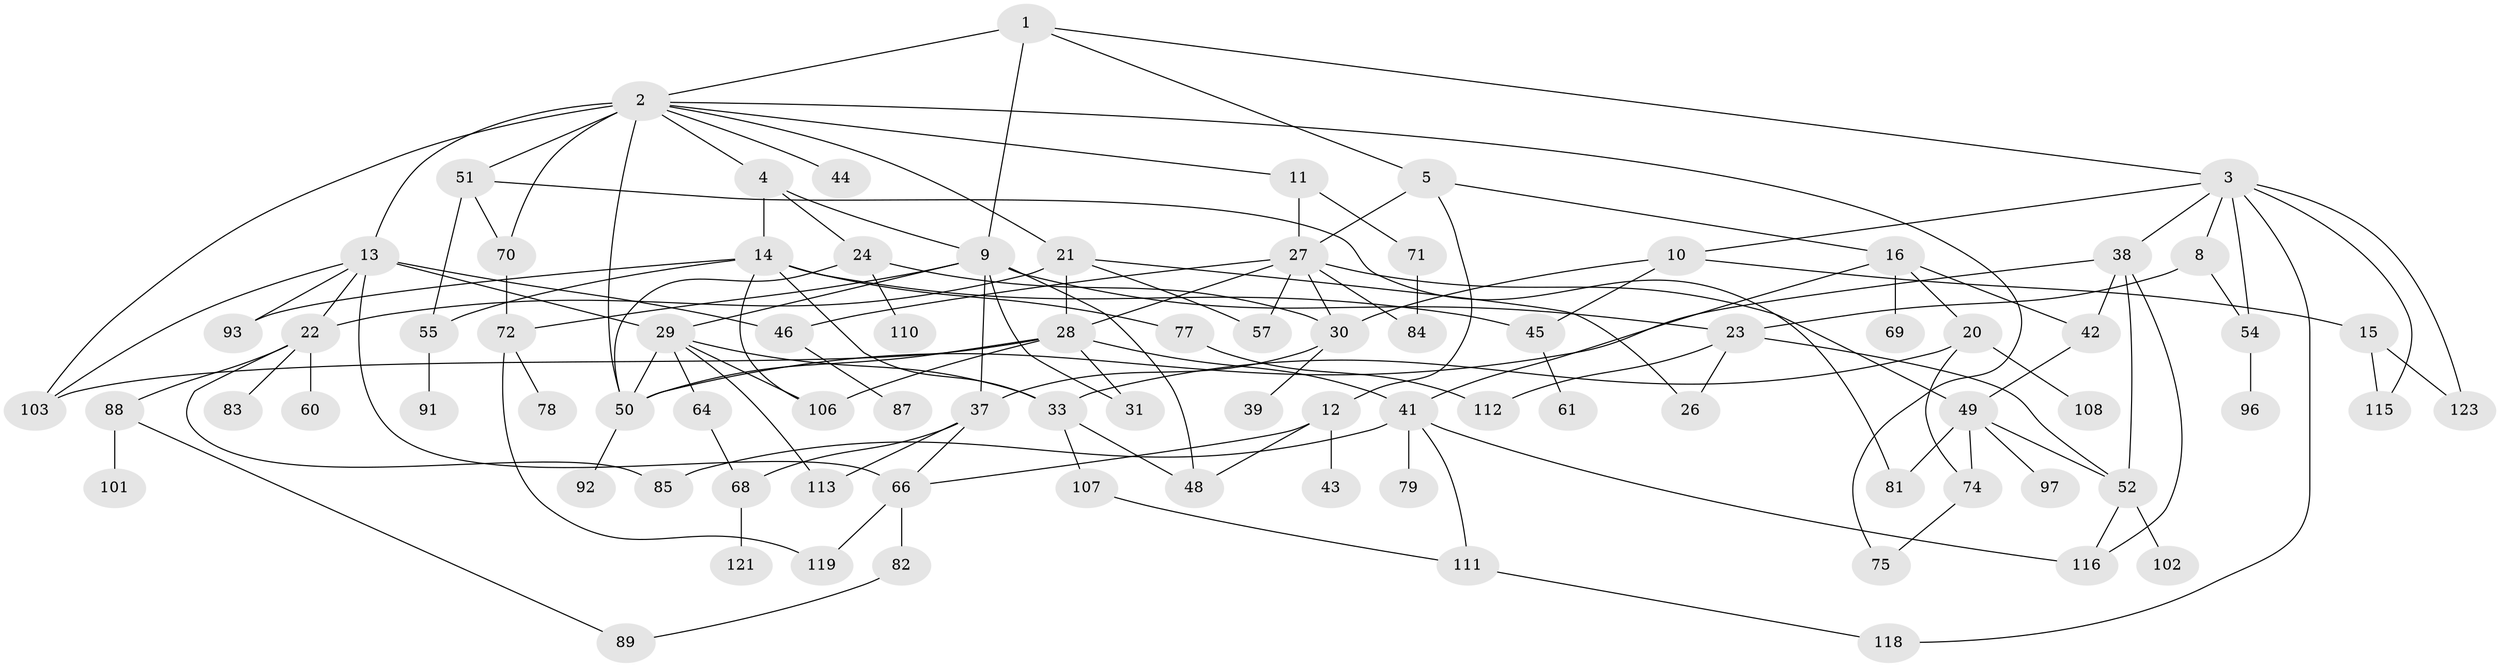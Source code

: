 // Generated by graph-tools (version 1.1) at 2025/23/03/03/25 07:23:30]
// undirected, 86 vertices, 139 edges
graph export_dot {
graph [start="1"]
  node [color=gray90,style=filled];
  1;
  2 [super="+6"];
  3 [super="+62"];
  4 [super="+18"];
  5 [super="+7"];
  8 [super="+73"];
  9 [super="+17"];
  10 [super="+25"];
  11;
  12 [super="+100"];
  13 [super="+122"];
  14 [super="+65"];
  15 [super="+32"];
  16 [super="+19"];
  20 [super="+59"];
  21 [super="+40"];
  22 [super="+34"];
  23 [super="+56"];
  24 [super="+105"];
  26;
  27 [super="+58"];
  28 [super="+36"];
  29;
  30 [super="+98"];
  31;
  33 [super="+35"];
  37 [super="+109"];
  38 [super="+47"];
  39;
  41 [super="+117"];
  42;
  43;
  44;
  45 [super="+53"];
  46 [super="+63"];
  48;
  49 [super="+86"];
  50 [super="+80"];
  51;
  52 [super="+90"];
  54 [super="+94"];
  55 [super="+67"];
  57;
  60;
  61;
  64;
  66;
  68 [super="+104"];
  69;
  70 [super="+114"];
  71 [super="+76"];
  72 [super="+99"];
  74;
  75;
  77;
  78;
  79;
  81;
  82;
  83;
  84;
  85;
  87;
  88;
  89 [super="+95"];
  91;
  92;
  93;
  96;
  97;
  101;
  102;
  103;
  106 [super="+120"];
  107;
  108;
  110;
  111;
  112;
  113;
  115;
  116;
  118;
  119 [super="+124"];
  121;
  123;
  1 -- 2;
  1 -- 3;
  1 -- 5;
  1 -- 9;
  2 -- 4;
  2 -- 13;
  2 -- 21;
  2 -- 103;
  2 -- 51;
  2 -- 70 [weight=2];
  2 -- 11;
  2 -- 75;
  2 -- 44;
  2 -- 50;
  3 -- 8;
  3 -- 10;
  3 -- 38;
  3 -- 54;
  3 -- 118;
  3 -- 123;
  3 -- 115;
  4 -- 9;
  4 -- 14;
  4 -- 24;
  5 -- 12;
  5 -- 16;
  5 -- 27;
  8 -- 23;
  8 -- 54;
  9 -- 37;
  9 -- 48;
  9 -- 23;
  9 -- 72;
  9 -- 29;
  9 -- 31;
  10 -- 15;
  10 -- 45;
  10 -- 30;
  11 -- 27;
  11 -- 71;
  12 -- 43;
  12 -- 48;
  12 -- 66;
  13 -- 22;
  13 -- 29;
  13 -- 46;
  13 -- 66;
  13 -- 93;
  13 -- 103;
  14 -- 33;
  14 -- 106;
  14 -- 77;
  14 -- 55;
  14 -- 93;
  14 -- 45;
  15 -- 115;
  15 -- 123;
  16 -- 20;
  16 -- 41;
  16 -- 42;
  16 -- 69;
  20 -- 108;
  20 -- 33;
  20 -- 74;
  21 -- 22;
  21 -- 57;
  21 -- 26;
  21 -- 28;
  22 -- 60;
  22 -- 83;
  22 -- 88;
  22 -- 85;
  23 -- 26;
  23 -- 52;
  23 -- 112;
  24 -- 110;
  24 -- 30;
  24 -- 50;
  27 -- 28;
  27 -- 30;
  27 -- 49;
  27 -- 57;
  27 -- 46;
  27 -- 84;
  28 -- 31;
  28 -- 41;
  28 -- 50;
  28 -- 106;
  28 -- 103;
  29 -- 50;
  29 -- 64;
  29 -- 113;
  29 -- 33;
  29 -- 106;
  30 -- 37;
  30 -- 39;
  33 -- 48;
  33 -- 107;
  37 -- 68;
  37 -- 66;
  37 -- 113;
  38 -- 52;
  38 -- 42;
  38 -- 116;
  38 -- 50;
  41 -- 79;
  41 -- 111;
  41 -- 116;
  41 -- 85;
  42 -- 49;
  45 -- 61;
  46 -- 87;
  49 -- 74;
  49 -- 81;
  49 -- 52;
  49 -- 97;
  50 -- 92;
  51 -- 55;
  51 -- 81;
  51 -- 70;
  52 -- 116;
  52 -- 102;
  54 -- 96;
  55 -- 91;
  64 -- 68;
  66 -- 82;
  66 -- 119;
  68 -- 121;
  70 -- 72;
  71 -- 84;
  72 -- 78;
  72 -- 119;
  74 -- 75;
  77 -- 112;
  82 -- 89;
  88 -- 89;
  88 -- 101;
  107 -- 111;
  111 -- 118;
}
